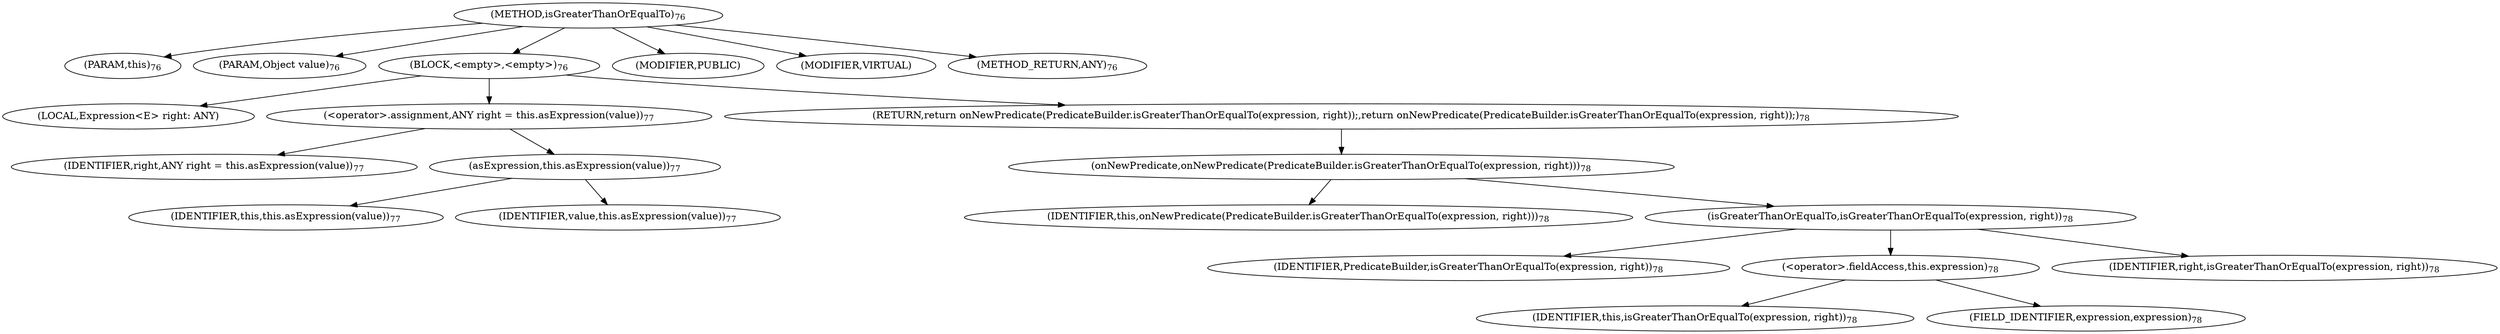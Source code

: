 digraph "isGreaterThanOrEqualTo" {  
"221" [label = <(METHOD,isGreaterThanOrEqualTo)<SUB>76</SUB>> ]
"21" [label = <(PARAM,this)<SUB>76</SUB>> ]
"222" [label = <(PARAM,Object value)<SUB>76</SUB>> ]
"223" [label = <(BLOCK,&lt;empty&gt;,&lt;empty&gt;)<SUB>76</SUB>> ]
"224" [label = <(LOCAL,Expression&lt;E&gt; right: ANY)> ]
"225" [label = <(&lt;operator&gt;.assignment,ANY right = this.asExpression(value))<SUB>77</SUB>> ]
"226" [label = <(IDENTIFIER,right,ANY right = this.asExpression(value))<SUB>77</SUB>> ]
"227" [label = <(asExpression,this.asExpression(value))<SUB>77</SUB>> ]
"20" [label = <(IDENTIFIER,this,this.asExpression(value))<SUB>77</SUB>> ]
"228" [label = <(IDENTIFIER,value,this.asExpression(value))<SUB>77</SUB>> ]
"229" [label = <(RETURN,return onNewPredicate(PredicateBuilder.isGreaterThanOrEqualTo(expression, right));,return onNewPredicate(PredicateBuilder.isGreaterThanOrEqualTo(expression, right));)<SUB>78</SUB>> ]
"230" [label = <(onNewPredicate,onNewPredicate(PredicateBuilder.isGreaterThanOrEqualTo(expression, right)))<SUB>78</SUB>> ]
"22" [label = <(IDENTIFIER,this,onNewPredicate(PredicateBuilder.isGreaterThanOrEqualTo(expression, right)))<SUB>78</SUB>> ]
"231" [label = <(isGreaterThanOrEqualTo,isGreaterThanOrEqualTo(expression, right))<SUB>78</SUB>> ]
"232" [label = <(IDENTIFIER,PredicateBuilder,isGreaterThanOrEqualTo(expression, right))<SUB>78</SUB>> ]
"233" [label = <(&lt;operator&gt;.fieldAccess,this.expression)<SUB>78</SUB>> ]
"234" [label = <(IDENTIFIER,this,isGreaterThanOrEqualTo(expression, right))<SUB>78</SUB>> ]
"235" [label = <(FIELD_IDENTIFIER,expression,expression)<SUB>78</SUB>> ]
"236" [label = <(IDENTIFIER,right,isGreaterThanOrEqualTo(expression, right))<SUB>78</SUB>> ]
"237" [label = <(MODIFIER,PUBLIC)> ]
"238" [label = <(MODIFIER,VIRTUAL)> ]
"239" [label = <(METHOD_RETURN,ANY)<SUB>76</SUB>> ]
  "221" -> "21" 
  "221" -> "222" 
  "221" -> "223" 
  "221" -> "237" 
  "221" -> "238" 
  "221" -> "239" 
  "223" -> "224" 
  "223" -> "225" 
  "223" -> "229" 
  "225" -> "226" 
  "225" -> "227" 
  "227" -> "20" 
  "227" -> "228" 
  "229" -> "230" 
  "230" -> "22" 
  "230" -> "231" 
  "231" -> "232" 
  "231" -> "233" 
  "231" -> "236" 
  "233" -> "234" 
  "233" -> "235" 
}
